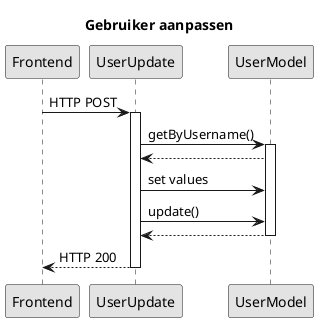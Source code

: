 @startuml
title Gebruiker aanpassen
skinparam monochrome true
Frontend -> UserUpdate: HTTP POST
activate UserUpdate
UserUpdate->UserModel:getByUsername()
activate UserModel
UserUpdate<--UserModel:
UserUpdate -> UserModel : set values
UserUpdate->UserModel:update()
UserUpdate<--UserModel:
deactivate UserModel
Frontend <--UserUpdate:HTTP 200
deactivate UserUpdate
@enduml